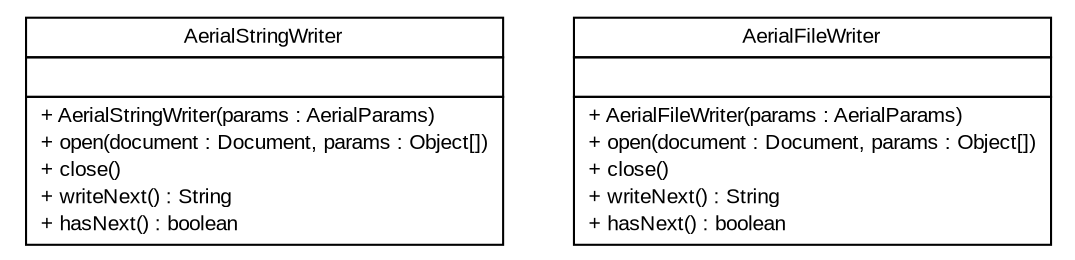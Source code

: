 #!/usr/local/bin/dot
#
# Class diagram 
# Generated by UMLGraph version R5_6 (http://www.umlgraph.org/)
#

digraph G {
	edge [fontname="arial",fontsize=10,labelfontname="arial",labelfontsize=10];
	node [fontname="arial",fontsize=10,shape=plaintext];
	nodesep=0.25;
	ranksep=0.5;
	// com.github.mkolisnyk.aerial.writers.AerialStringWriter
	c894 [label=<<table title="com.github.mkolisnyk.aerial.writers.AerialStringWriter" border="0" cellborder="1" cellspacing="0" cellpadding="2" port="p" href="./AerialStringWriter.html">
		<tr><td><table border="0" cellspacing="0" cellpadding="1">
<tr><td align="center" balign="center"> AerialStringWriter </td></tr>
		</table></td></tr>
		<tr><td><table border="0" cellspacing="0" cellpadding="1">
<tr><td align="left" balign="left">  </td></tr>
		</table></td></tr>
		<tr><td><table border="0" cellspacing="0" cellpadding="1">
<tr><td align="left" balign="left"> + AerialStringWriter(params : AerialParams) </td></tr>
<tr><td align="left" balign="left"> + open(document : Document, params : Object[]) </td></tr>
<tr><td align="left" balign="left"> + close() </td></tr>
<tr><td align="left" balign="left"> + writeNext() : String </td></tr>
<tr><td align="left" balign="left"> + hasNext() : boolean </td></tr>
		</table></td></tr>
		</table>>, URL="./AerialStringWriter.html", fontname="arial", fontcolor="black", fontsize=10.0];
	// com.github.mkolisnyk.aerial.writers.AerialFileWriter
	c895 [label=<<table title="com.github.mkolisnyk.aerial.writers.AerialFileWriter" border="0" cellborder="1" cellspacing="0" cellpadding="2" port="p" href="./AerialFileWriter.html">
		<tr><td><table border="0" cellspacing="0" cellpadding="1">
<tr><td align="center" balign="center"> AerialFileWriter </td></tr>
		</table></td></tr>
		<tr><td><table border="0" cellspacing="0" cellpadding="1">
<tr><td align="left" balign="left">  </td></tr>
		</table></td></tr>
		<tr><td><table border="0" cellspacing="0" cellpadding="1">
<tr><td align="left" balign="left"> + AerialFileWriter(params : AerialParams) </td></tr>
<tr><td align="left" balign="left"> + open(document : Document, params : Object[]) </td></tr>
<tr><td align="left" balign="left"> + close() </td></tr>
<tr><td align="left" balign="left"> + writeNext() : String </td></tr>
<tr><td align="left" balign="left"> + hasNext() : boolean </td></tr>
		</table></td></tr>
		</table>>, URL="./AerialFileWriter.html", fontname="arial", fontcolor="black", fontsize=10.0];
}

